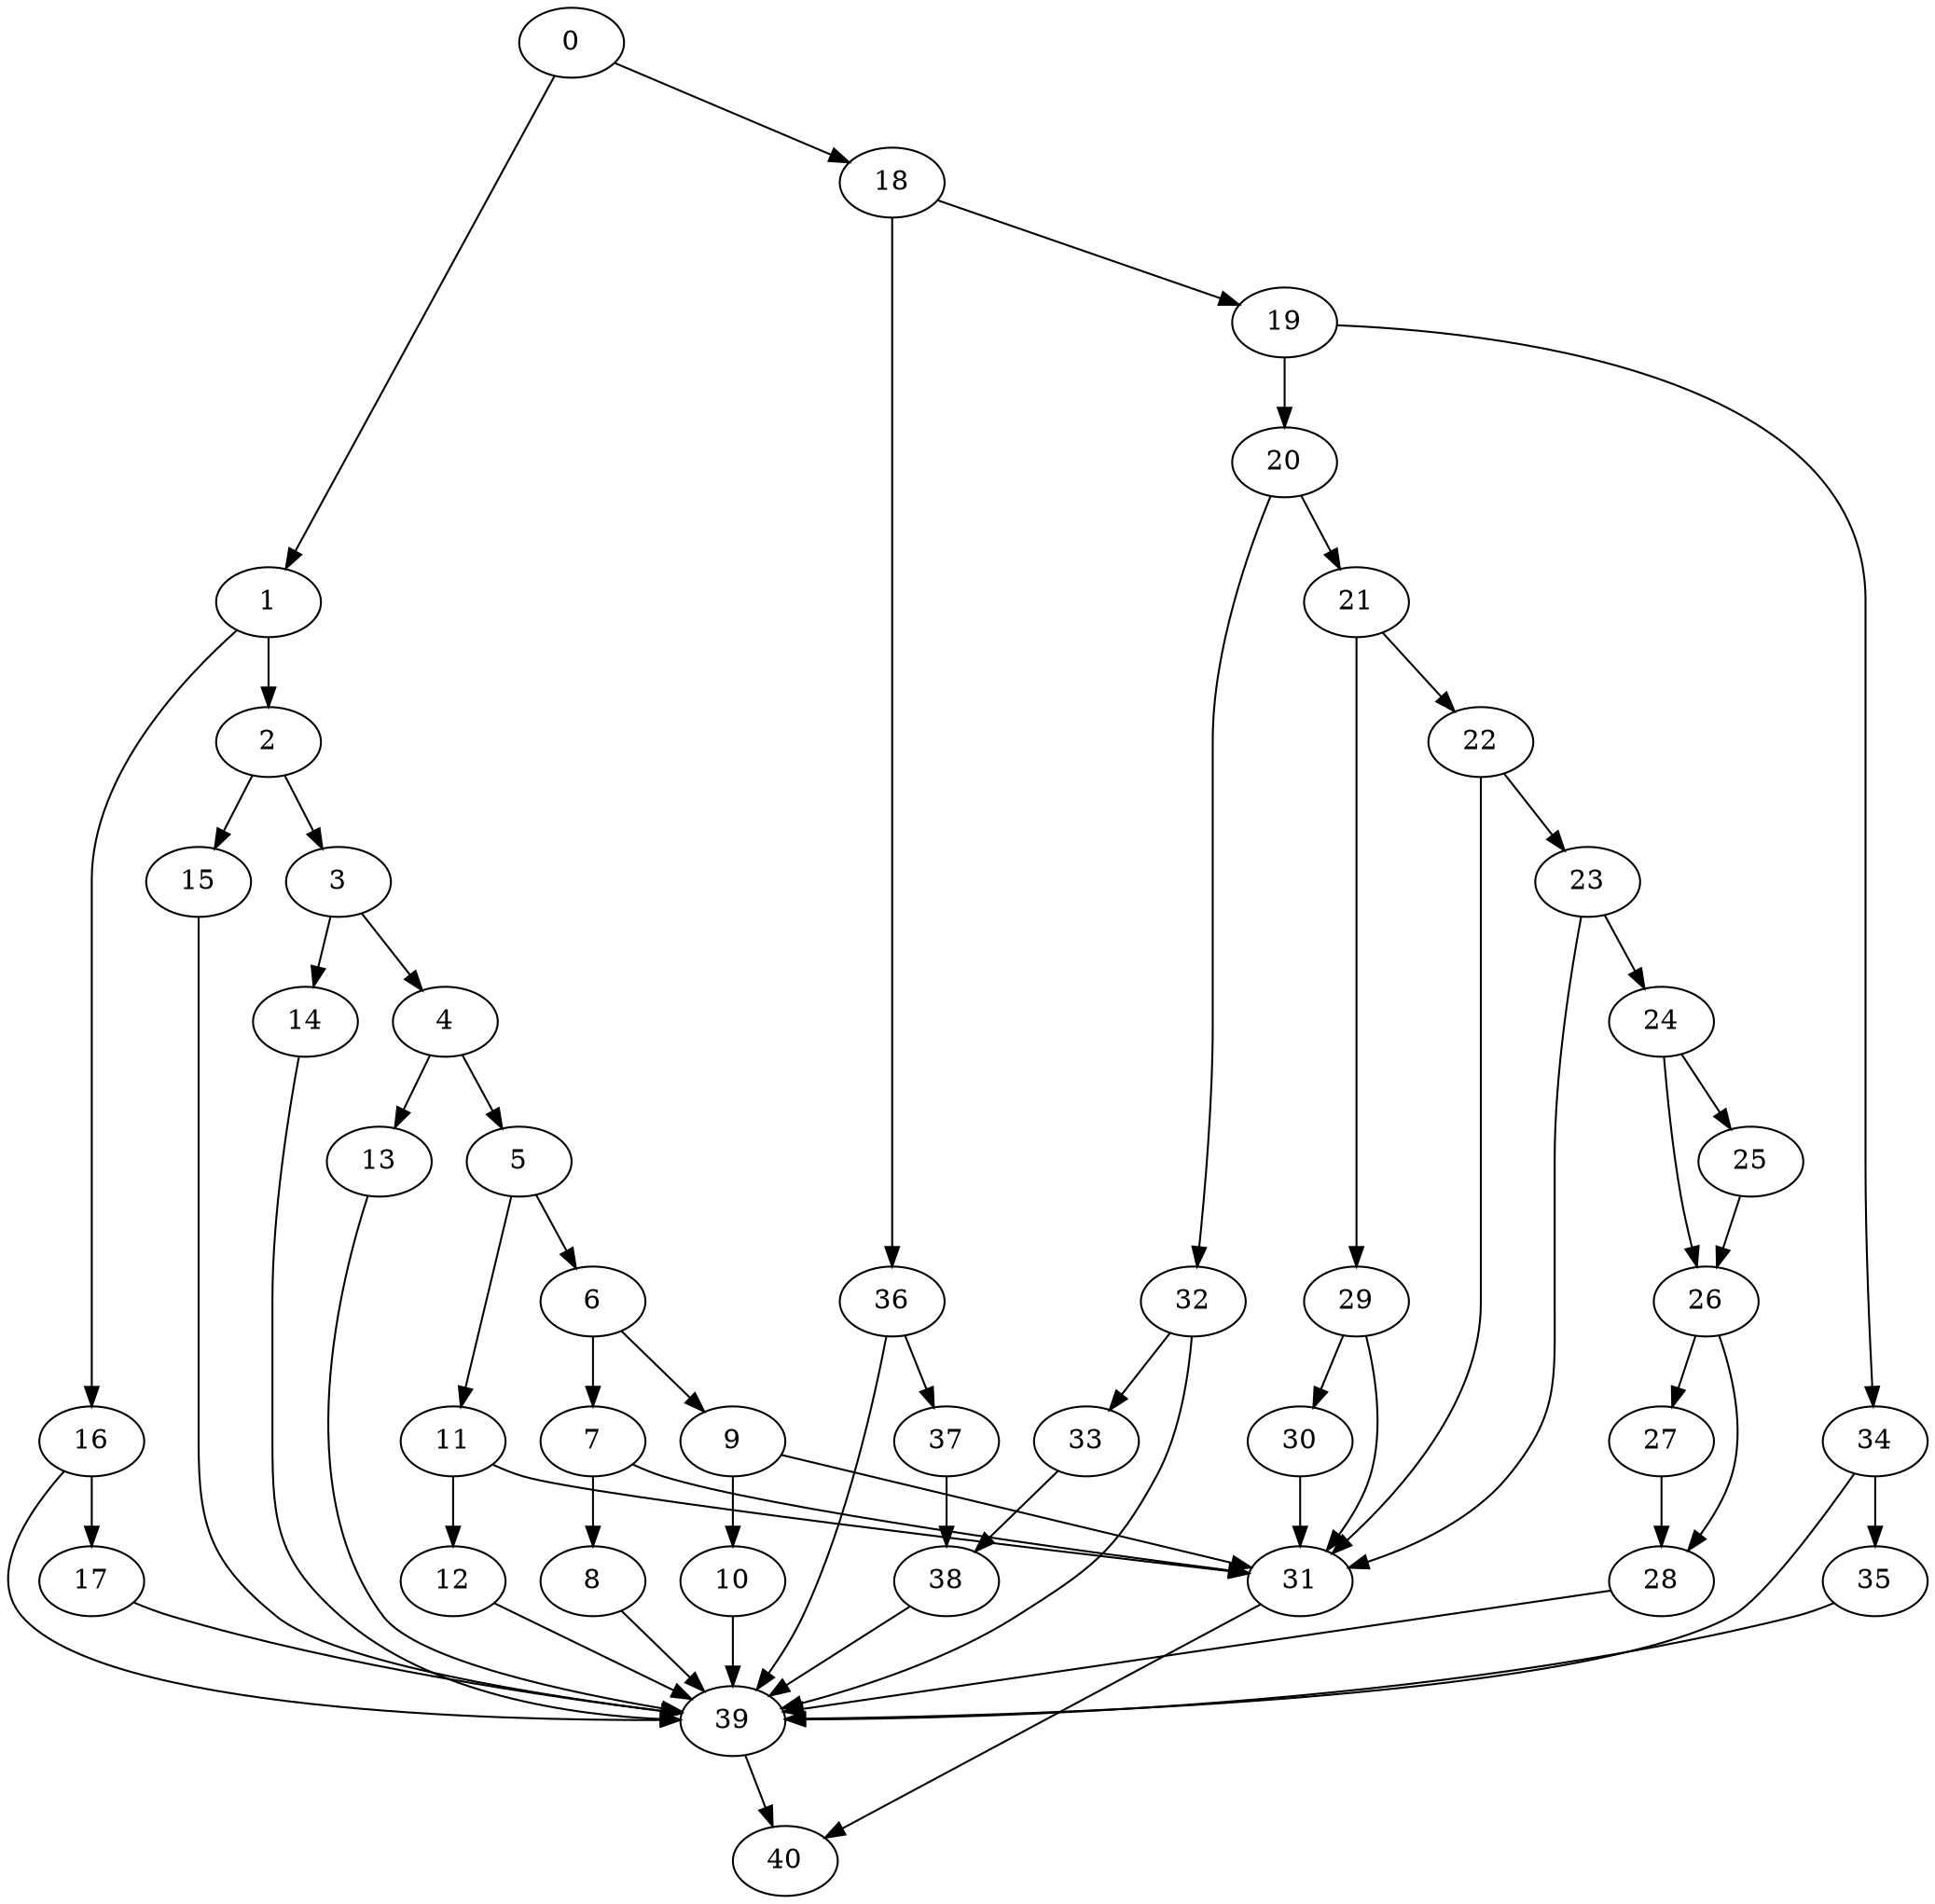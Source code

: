 digraph {
	0
	1
	2
	3
	4
	5
	6
	7
	8
	9
	10
	11
	12
	13
	14
	15
	16
	17
	18
	19
	20
	21
	22
	23
	24
	25
	26
	27
	28
	29
	30
	31
	32
	33
	34
	35
	36
	37
	38
	39
	40
	36 -> 37
	33 -> 38
	37 -> 38
	5 -> 6
	1 -> 16
	19 -> 20
	24 -> 26
	25 -> 26
	26 -> 27
	21 -> 29
	0 -> 1
	3 -> 4
	18 -> 19
	34 -> 35
	6 -> 7
	7 -> 8
	0 -> 18
	19 -> 34
	1 -> 2
	4 -> 5
	2 -> 15
	21 -> 22
	22 -> 23
	24 -> 25
	32 -> 33
	17 -> 39
	8 -> 39
	10 -> 39
	34 -> 39
	35 -> 39
	36 -> 39
	38 -> 39
	14 -> 39
	15 -> 39
	16 -> 39
	32 -> 39
	28 -> 39
	12 -> 39
	13 -> 39
	3 -> 14
	31 -> 40
	39 -> 40
	20 -> 21
	26 -> 28
	27 -> 28
	4 -> 13
	23 -> 24
	29 -> 30
	6 -> 9
	11 -> 12
	5 -> 11
	16 -> 17
	11 -> 31
	22 -> 31
	23 -> 31
	29 -> 31
	30 -> 31
	7 -> 31
	9 -> 31
	20 -> 32
	18 -> 36
	2 -> 3
	9 -> 10
}
